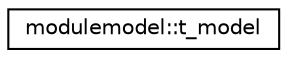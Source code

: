 digraph "Graphical Class Hierarchy"
{
 // LATEX_PDF_SIZE
  edge [fontname="Helvetica",fontsize="10",labelfontname="Helvetica",labelfontsize="10"];
  node [fontname="Helvetica",fontsize="10",shape=record];
  rankdir="LR";
  Node0 [label="modulemodel::t_model",height=0.2,width=0.4,color="black", fillcolor="white", style="filled",URL="$structmodulemodel_1_1t__model.html",tooltip=" "];
}
